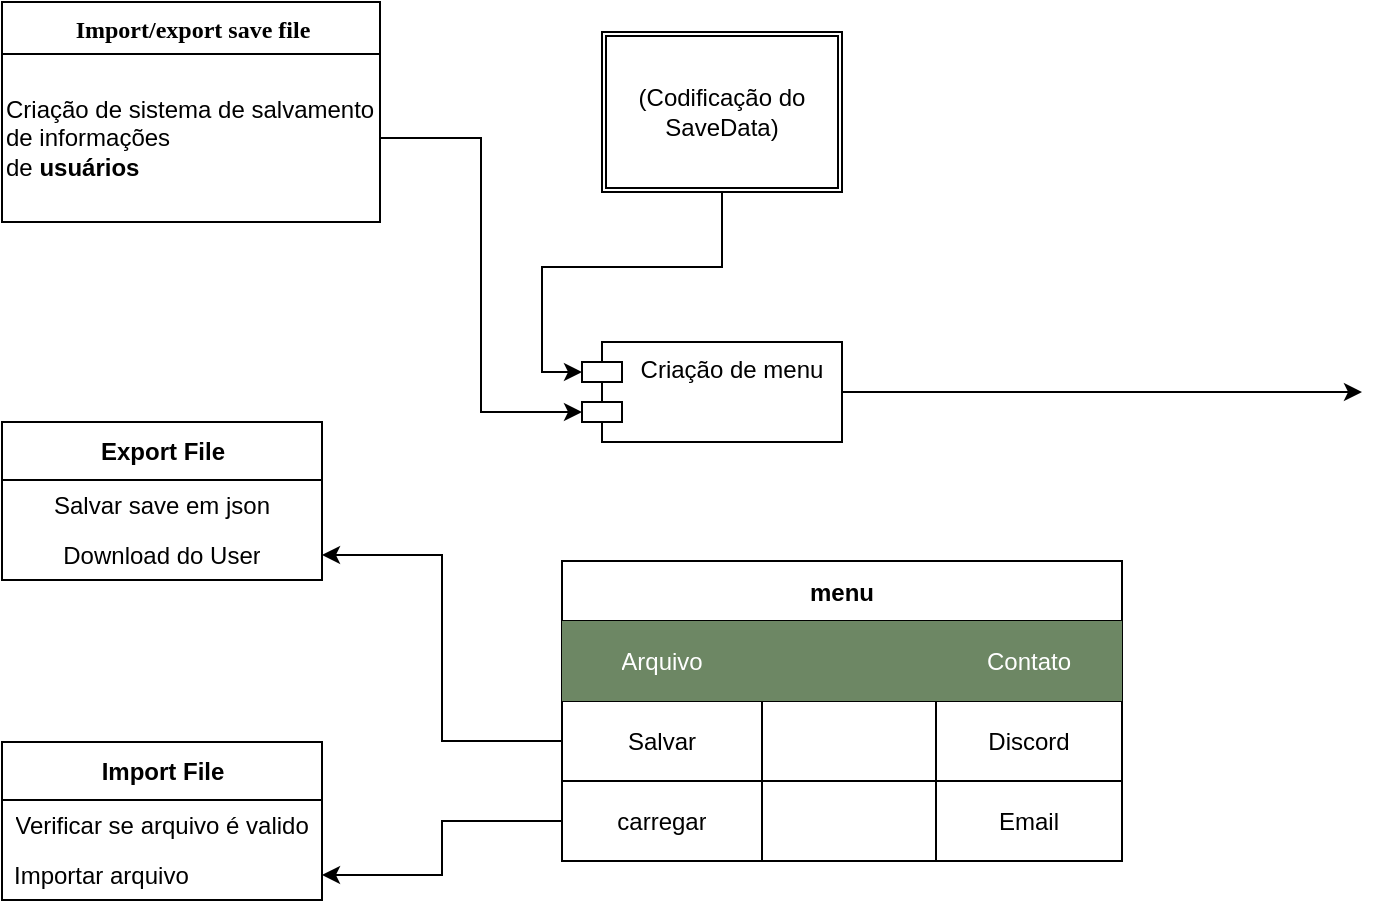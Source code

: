 <mxfile version="20.2.3" type="device"><diagram name="Page-1" id="9f46799a-70d6-7492-0946-bef42562c5a5"><mxGraphModel dx="1240" dy="596" grid="1" gridSize="10" guides="1" tooltips="1" connect="1" arrows="1" fold="1" page="1" pageScale="1" pageWidth="1100" pageHeight="850" background="none" math="0" shadow="0"><root><mxCell id="0"/><mxCell id="1" parent="0"/><mxCell id="78961159f06e98e8-17" value="Import/export save file" style="swimlane;html=1;fontStyle=1;align=center;verticalAlign=top;childLayout=stackLayout;horizontal=1;startSize=26;horizontalStack=0;resizeParent=1;resizeLast=0;collapsible=1;marginBottom=0;swimlaneFillColor=#ffffff;rounded=0;shadow=0;comic=0;labelBackgroundColor=none;strokeWidth=1;fillColor=none;fontFamily=Verdana;fontSize=12" parent="1" vertex="1"><mxGeometry x="40" y="70" width="189" height="110" as="geometry"/></mxCell><mxCell id="WiwQQnGysN5FODEZbH94-16" value="Criação de sistema de salvamento de informações&amp;nbsp;&lt;br&gt;de &lt;b&gt;usuários&lt;/b&gt;" style="whiteSpace=wrap;html=1;aspect=fixed;align=left;" vertex="1" parent="78961159f06e98e8-17"><mxGeometry y="26" width="189" height="84" as="geometry"/></mxCell><mxCell id="WiwQQnGysN5FODEZbH94-22" style="edgeStyle=orthogonalEdgeStyle;rounded=0;orthogonalLoop=1;jettySize=auto;html=1;entryX=0;entryY=0;entryDx=0;entryDy=35;entryPerimeter=0;" edge="1" parent="1" source="WiwQQnGysN5FODEZbH94-16" target="WiwQQnGysN5FODEZbH94-53"><mxGeometry relative="1" as="geometry"><mxPoint x="150" y="260" as="targetPoint"/></mxGeometry></mxCell><mxCell id="WiwQQnGysN5FODEZbH94-84" style="edgeStyle=orthogonalEdgeStyle;rounded=0;orthogonalLoop=1;jettySize=auto;html=1;" edge="1" parent="1" source="WiwQQnGysN5FODEZbH94-53"><mxGeometry relative="1" as="geometry"><mxPoint x="720" y="265" as="targetPoint"/></mxGeometry></mxCell><mxCell id="WiwQQnGysN5FODEZbH94-53" value="Criação de menu" style="shape=module;align=left;spacingLeft=20;align=center;verticalAlign=top;" vertex="1" parent="1"><mxGeometry x="330" y="240" width="130" height="50" as="geometry"/></mxCell><mxCell id="WiwQQnGysN5FODEZbH94-54" value="menu" style="shape=table;startSize=30;container=1;collapsible=0;childLayout=tableLayout;fontStyle=1;align=center;" vertex="1" parent="1"><mxGeometry x="320" y="349.5" width="280" height="150" as="geometry"/></mxCell><mxCell id="WiwQQnGysN5FODEZbH94-55" value="" style="shape=tableRow;horizontal=0;startSize=0;swimlaneHead=0;swimlaneBody=0;top=0;left=0;bottom=0;right=0;collapsible=0;dropTarget=0;fillColor=none;points=[[0,0.5],[1,0.5]];portConstraint=eastwest;" vertex="1" parent="WiwQQnGysN5FODEZbH94-54"><mxGeometry y="30" width="280" height="40" as="geometry"/></mxCell><mxCell id="WiwQQnGysN5FODEZbH94-56" value="Arquivo" style="shape=partialRectangle;html=1;whiteSpace=wrap;connectable=0;fillColor=#6d8764;top=0;left=0;bottom=0;right=0;overflow=hidden;strokeColor=#3A5431;fontColor=#ffffff;" vertex="1" parent="WiwQQnGysN5FODEZbH94-55"><mxGeometry width="100" height="40" as="geometry"><mxRectangle width="100" height="40" as="alternateBounds"/></mxGeometry></mxCell><mxCell id="WiwQQnGysN5FODEZbH94-57" value="" style="shape=partialRectangle;html=1;whiteSpace=wrap;connectable=0;fillColor=#6d8764;top=0;left=0;bottom=0;right=0;overflow=hidden;fontColor=#ffffff;strokeColor=#3A5431;" vertex="1" parent="WiwQQnGysN5FODEZbH94-55"><mxGeometry x="100" width="87" height="40" as="geometry"><mxRectangle width="87" height="40" as="alternateBounds"/></mxGeometry></mxCell><mxCell id="WiwQQnGysN5FODEZbH94-58" value="Contato" style="shape=partialRectangle;html=1;whiteSpace=wrap;connectable=0;fillColor=#6d8764;top=0;left=0;bottom=0;right=0;overflow=hidden;fontColor=#ffffff;strokeColor=#3A5431;" vertex="1" parent="WiwQQnGysN5FODEZbH94-55"><mxGeometry x="187" width="93" height="40" as="geometry"><mxRectangle width="93" height="40" as="alternateBounds"/></mxGeometry></mxCell><mxCell id="WiwQQnGysN5FODEZbH94-59" value="" style="shape=tableRow;horizontal=0;startSize=0;swimlaneHead=0;swimlaneBody=0;top=0;left=0;bottom=0;right=0;collapsible=0;dropTarget=0;fillColor=none;points=[[0,0.5],[1,0.5]];portConstraint=eastwest;" vertex="1" parent="WiwQQnGysN5FODEZbH94-54"><mxGeometry y="70" width="280" height="40" as="geometry"/></mxCell><mxCell id="WiwQQnGysN5FODEZbH94-60" value="Salvar" style="shape=partialRectangle;html=1;whiteSpace=wrap;connectable=0;fillColor=none;top=0;left=0;bottom=0;right=0;overflow=hidden;" vertex="1" parent="WiwQQnGysN5FODEZbH94-59"><mxGeometry width="100" height="40" as="geometry"><mxRectangle width="100" height="40" as="alternateBounds"/></mxGeometry></mxCell><mxCell id="WiwQQnGysN5FODEZbH94-61" value="" style="shape=partialRectangle;html=1;whiteSpace=wrap;connectable=0;fillColor=none;top=0;left=0;bottom=0;right=0;overflow=hidden;" vertex="1" parent="WiwQQnGysN5FODEZbH94-59"><mxGeometry x="100" width="87" height="40" as="geometry"><mxRectangle width="87" height="40" as="alternateBounds"/></mxGeometry></mxCell><mxCell id="WiwQQnGysN5FODEZbH94-62" value="Discord" style="shape=partialRectangle;html=1;whiteSpace=wrap;connectable=0;fillColor=none;top=0;left=0;bottom=0;right=0;overflow=hidden;" vertex="1" parent="WiwQQnGysN5FODEZbH94-59"><mxGeometry x="187" width="93" height="40" as="geometry"><mxRectangle width="93" height="40" as="alternateBounds"/></mxGeometry></mxCell><mxCell id="WiwQQnGysN5FODEZbH94-63" value="" style="shape=tableRow;horizontal=0;startSize=0;swimlaneHead=0;swimlaneBody=0;top=0;left=0;bottom=0;right=0;collapsible=0;dropTarget=0;fillColor=none;points=[[0,0.5],[1,0.5]];portConstraint=eastwest;" vertex="1" parent="WiwQQnGysN5FODEZbH94-54"><mxGeometry y="110" width="280" height="40" as="geometry"/></mxCell><mxCell id="WiwQQnGysN5FODEZbH94-64" value="carregar" style="shape=partialRectangle;html=1;whiteSpace=wrap;connectable=0;fillColor=none;top=0;left=0;bottom=0;right=0;overflow=hidden;" vertex="1" parent="WiwQQnGysN5FODEZbH94-63"><mxGeometry width="100" height="40" as="geometry"><mxRectangle width="100" height="40" as="alternateBounds"/></mxGeometry></mxCell><mxCell id="WiwQQnGysN5FODEZbH94-65" value="" style="shape=partialRectangle;html=1;whiteSpace=wrap;connectable=0;fillColor=none;top=0;left=0;bottom=0;right=0;overflow=hidden;" vertex="1" parent="WiwQQnGysN5FODEZbH94-63"><mxGeometry x="100" width="87" height="40" as="geometry"><mxRectangle width="87" height="40" as="alternateBounds"/></mxGeometry></mxCell><mxCell id="WiwQQnGysN5FODEZbH94-66" value="Email" style="shape=partialRectangle;html=1;whiteSpace=wrap;connectable=0;fillColor=none;top=0;left=0;bottom=0;right=0;overflow=hidden;" vertex="1" parent="WiwQQnGysN5FODEZbH94-63"><mxGeometry x="187" width="93" height="40" as="geometry"><mxRectangle width="93" height="40" as="alternateBounds"/></mxGeometry></mxCell><mxCell id="WiwQQnGysN5FODEZbH94-70" value="Import File" style="swimlane;fontStyle=1;align=center;verticalAlign=middle;childLayout=stackLayout;horizontal=1;startSize=29;horizontalStack=0;resizeParent=1;resizeParentMax=0;resizeLast=0;collapsible=0;marginBottom=0;html=1;" vertex="1" parent="1"><mxGeometry x="40" y="440" width="160" height="79" as="geometry"/></mxCell><mxCell id="WiwQQnGysN5FODEZbH94-71" value="Verificar se arquivo é valido" style="text;html=1;strokeColor=none;fillColor=none;align=center;verticalAlign=middle;spacingLeft=4;spacingRight=4;overflow=hidden;rotatable=0;points=[[0,0.5],[1,0.5]];portConstraint=eastwest;" vertex="1" parent="WiwQQnGysN5FODEZbH94-70"><mxGeometry y="29" width="160" height="25" as="geometry"/></mxCell><mxCell id="WiwQQnGysN5FODEZbH94-72" value="Importar arquivo" style="text;html=1;strokeColor=none;fillColor=none;align=left;verticalAlign=middle;spacingLeft=4;spacingRight=4;overflow=hidden;rotatable=0;points=[[0,0.5],[1,0.5]];portConstraint=eastwest;" vertex="1" parent="WiwQQnGysN5FODEZbH94-70"><mxGeometry y="54" width="160" height="25" as="geometry"/></mxCell><mxCell id="WiwQQnGysN5FODEZbH94-75" value="Export File" style="swimlane;fontStyle=1;align=center;verticalAlign=middle;childLayout=stackLayout;horizontal=1;startSize=29;horizontalStack=0;resizeParent=1;resizeParentMax=0;resizeLast=0;collapsible=0;marginBottom=0;html=1;" vertex="1" parent="1"><mxGeometry x="40" y="280" width="160" height="79" as="geometry"/></mxCell><mxCell id="WiwQQnGysN5FODEZbH94-76" value="Salvar save em json" style="text;html=1;strokeColor=none;fillColor=none;align=center;verticalAlign=middle;spacingLeft=4;spacingRight=4;overflow=hidden;rotatable=0;points=[[0,0.5],[1,0.5]];portConstraint=eastwest;" vertex="1" parent="WiwQQnGysN5FODEZbH94-75"><mxGeometry y="29" width="160" height="25" as="geometry"/></mxCell><mxCell id="WiwQQnGysN5FODEZbH94-77" value="Download do User" style="text;html=1;strokeColor=none;fillColor=none;align=center;verticalAlign=middle;spacingLeft=4;spacingRight=4;overflow=hidden;rotatable=0;points=[[0,0.5],[1,0.5]];portConstraint=eastwest;" vertex="1" parent="WiwQQnGysN5FODEZbH94-75"><mxGeometry y="54" width="160" height="25" as="geometry"/></mxCell><mxCell id="WiwQQnGysN5FODEZbH94-79" style="edgeStyle=orthogonalEdgeStyle;rounded=0;orthogonalLoop=1;jettySize=auto;html=1;entryX=1;entryY=0.5;entryDx=0;entryDy=0;" edge="1" parent="1" source="WiwQQnGysN5FODEZbH94-59" target="WiwQQnGysN5FODEZbH94-77"><mxGeometry relative="1" as="geometry"/></mxCell><mxCell id="WiwQQnGysN5FODEZbH94-80" style="edgeStyle=orthogonalEdgeStyle;rounded=0;orthogonalLoop=1;jettySize=auto;html=1;entryX=1;entryY=0.5;entryDx=0;entryDy=0;" edge="1" parent="1" source="WiwQQnGysN5FODEZbH94-63" target="WiwQQnGysN5FODEZbH94-72"><mxGeometry relative="1" as="geometry"/></mxCell><mxCell id="WiwQQnGysN5FODEZbH94-83" style="edgeStyle=orthogonalEdgeStyle;rounded=0;orthogonalLoop=1;jettySize=auto;html=1;entryX=0;entryY=0;entryDx=0;entryDy=15;entryPerimeter=0;" edge="1" parent="1" source="WiwQQnGysN5FODEZbH94-82" target="WiwQQnGysN5FODEZbH94-53"><mxGeometry relative="1" as="geometry"/></mxCell><mxCell id="WiwQQnGysN5FODEZbH94-82" value="(Codificação do SaveData)" style="shape=ext;double=1;rounded=0;whiteSpace=wrap;html=1;" vertex="1" parent="1"><mxGeometry x="340" y="85" width="120" height="80" as="geometry"/></mxCell></root></mxGraphModel></diagram></mxfile>